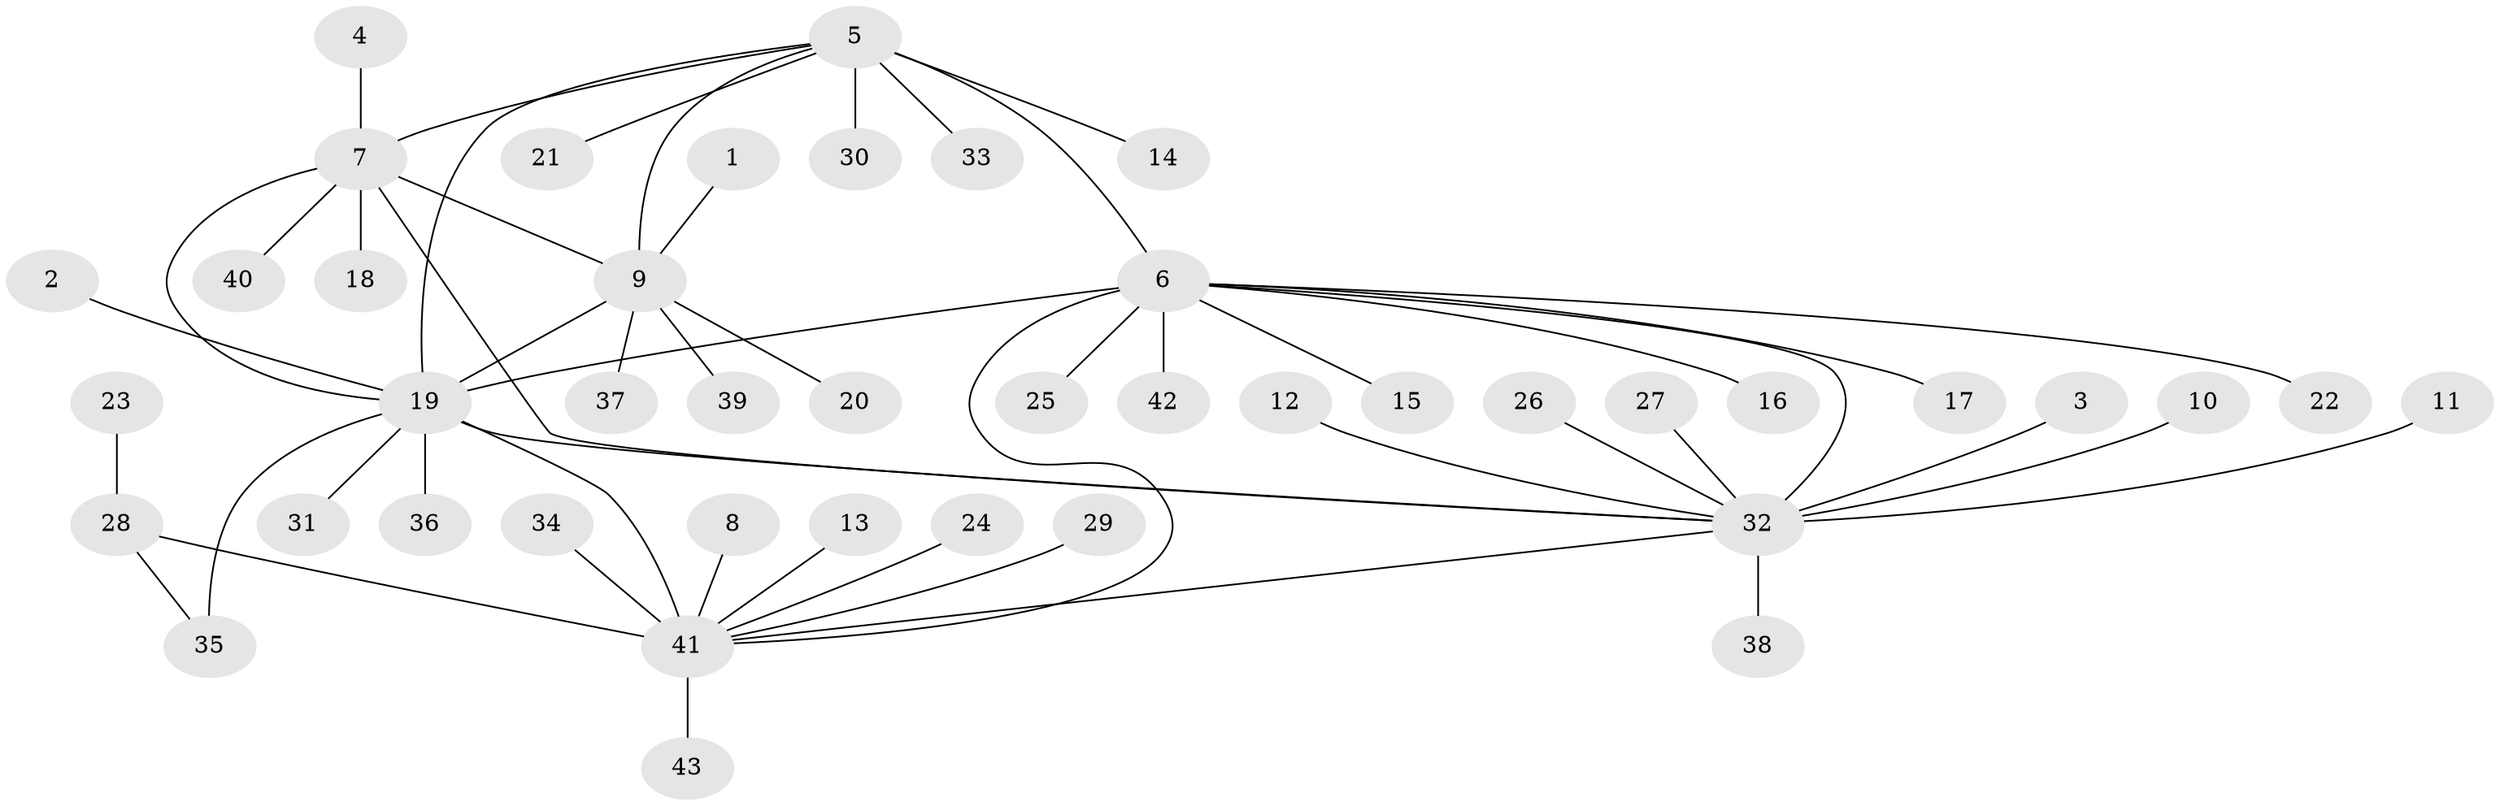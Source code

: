 // original degree distribution, {6: 0.09411764705882353, 11: 0.023529411764705882, 5: 0.03529411764705882, 8: 0.047058823529411764, 3: 0.07058823529411765, 7: 0.011764705882352941, 4: 0.011764705882352941, 10: 0.011764705882352941, 1: 0.611764705882353, 2: 0.08235294117647059}
// Generated by graph-tools (version 1.1) at 2025/50/03/09/25 03:50:40]
// undirected, 43 vertices, 51 edges
graph export_dot {
graph [start="1"]
  node [color=gray90,style=filled];
  1;
  2;
  3;
  4;
  5;
  6;
  7;
  8;
  9;
  10;
  11;
  12;
  13;
  14;
  15;
  16;
  17;
  18;
  19;
  20;
  21;
  22;
  23;
  24;
  25;
  26;
  27;
  28;
  29;
  30;
  31;
  32;
  33;
  34;
  35;
  36;
  37;
  38;
  39;
  40;
  41;
  42;
  43;
  1 -- 9 [weight=1.0];
  2 -- 19 [weight=1.0];
  3 -- 32 [weight=1.0];
  4 -- 7 [weight=1.0];
  5 -- 6 [weight=3.0];
  5 -- 7 [weight=1.0];
  5 -- 9 [weight=1.0];
  5 -- 14 [weight=1.0];
  5 -- 19 [weight=2.0];
  5 -- 21 [weight=1.0];
  5 -- 30 [weight=1.0];
  5 -- 33 [weight=1.0];
  6 -- 15 [weight=2.0];
  6 -- 16 [weight=1.0];
  6 -- 17 [weight=1.0];
  6 -- 19 [weight=3.0];
  6 -- 22 [weight=1.0];
  6 -- 25 [weight=1.0];
  6 -- 32 [weight=3.0];
  6 -- 41 [weight=1.0];
  6 -- 42 [weight=1.0];
  7 -- 9 [weight=1.0];
  7 -- 18 [weight=1.0];
  7 -- 19 [weight=1.0];
  7 -- 32 [weight=1.0];
  7 -- 40 [weight=1.0];
  8 -- 41 [weight=1.0];
  9 -- 19 [weight=1.0];
  9 -- 20 [weight=1.0];
  9 -- 37 [weight=1.0];
  9 -- 39 [weight=1.0];
  10 -- 32 [weight=1.0];
  11 -- 32 [weight=1.0];
  12 -- 32 [weight=1.0];
  13 -- 41 [weight=1.0];
  19 -- 31 [weight=1.0];
  19 -- 32 [weight=1.0];
  19 -- 35 [weight=3.0];
  19 -- 36 [weight=1.0];
  19 -- 41 [weight=1.0];
  23 -- 28 [weight=1.0];
  24 -- 41 [weight=1.0];
  26 -- 32 [weight=1.0];
  27 -- 32 [weight=1.0];
  28 -- 35 [weight=1.0];
  28 -- 41 [weight=4.0];
  29 -- 41 [weight=1.0];
  32 -- 38 [weight=1.0];
  32 -- 41 [weight=1.0];
  34 -- 41 [weight=1.0];
  41 -- 43 [weight=1.0];
}

